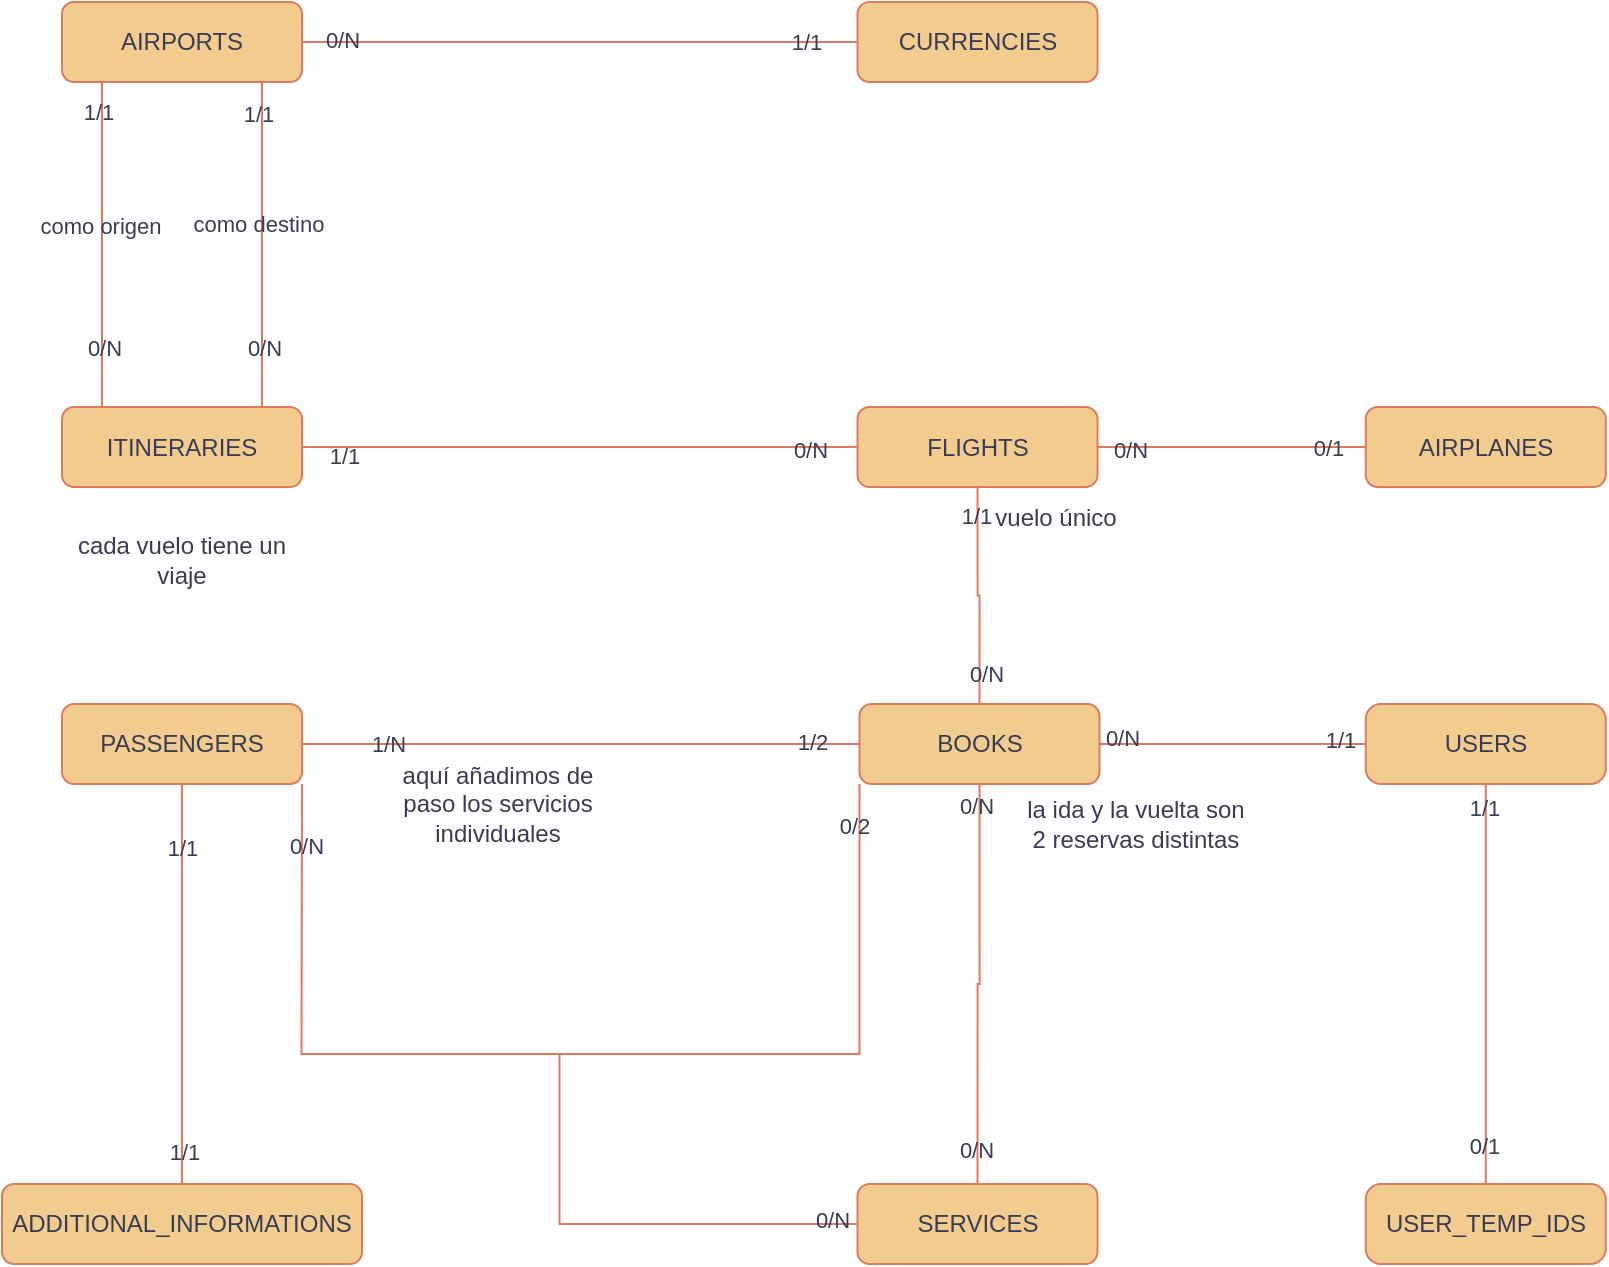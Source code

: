 <mxfile version="22.0.8" type="device">
  <diagram id="C5RBs43oDa-KdzZeNtuy" name="Page-1">
    <mxGraphModel dx="1941" dy="578" grid="1" gridSize="10" guides="1" tooltips="1" connect="1" arrows="1" fold="1" page="1" pageScale="1" pageWidth="827" pageHeight="1169" math="0" shadow="0">
      <root>
        <mxCell id="WIyWlLk6GJQsqaUBKTNV-0" />
        <mxCell id="WIyWlLk6GJQsqaUBKTNV-1" parent="WIyWlLk6GJQsqaUBKTNV-0" />
        <mxCell id="WIyWlLk6GJQsqaUBKTNV-2" value="" style="rounded=0;html=1;jettySize=auto;orthogonalLoop=1;fontSize=11;endArrow=none;endFill=0;endSize=8;strokeWidth=1;shadow=0;labelBackgroundColor=none;edgeStyle=orthogonalEdgeStyle;entryX=0;entryY=0.5;entryDx=0;entryDy=0;exitX=1;exitY=0.5;exitDx=0;exitDy=0;fontColor=default;strokeColor=#E07A5F;" parent="WIyWlLk6GJQsqaUBKTNV-1" source="WIyWlLk6GJQsqaUBKTNV-3" target="WIyWlLk6GJQsqaUBKTNV-7" edge="1">
          <mxGeometry relative="1" as="geometry">
            <mxPoint x="-615.25" y="30.0" as="sourcePoint" />
            <mxPoint x="-466.25" y="29.5" as="targetPoint" />
          </mxGeometry>
        </mxCell>
        <mxCell id="2eCOgMGtBzsQvOvCT4ah-16" value="0/N" style="edgeLabel;html=1;align=center;verticalAlign=middle;resizable=0;points=[];labelBackgroundColor=none;fontColor=#393C56;" parent="WIyWlLk6GJQsqaUBKTNV-2" vertex="1" connectable="0">
          <mxGeometry x="-0.5" relative="1" as="geometry">
            <mxPoint x="-91" y="1" as="offset" />
          </mxGeometry>
        </mxCell>
        <mxCell id="2eCOgMGtBzsQvOvCT4ah-32" value="1/1" style="edgeLabel;html=1;align=center;verticalAlign=middle;resizable=0;points=[];labelBackgroundColor=none;fontColor=#393C56;" parent="WIyWlLk6GJQsqaUBKTNV-2" vertex="1" connectable="0">
          <mxGeometry x="0.811" relative="1" as="geometry">
            <mxPoint as="offset" />
          </mxGeometry>
        </mxCell>
        <mxCell id="2eCOgMGtBzsQvOvCT4ah-80" value="0/N" style="edgeLabel;html=1;align=center;verticalAlign=middle;resizable=0;points=[];labelBackgroundColor=none;fontColor=#393C56;" parent="WIyWlLk6GJQsqaUBKTNV-2" vertex="1" connectable="0">
          <mxGeometry x="-0.859" y="1" relative="1" as="geometry">
            <mxPoint as="offset" />
          </mxGeometry>
        </mxCell>
        <mxCell id="2eCOgMGtBzsQvOvCT4ah-33" style="edgeStyle=orthogonalEdgeStyle;rounded=0;orthogonalLoop=1;jettySize=auto;html=1;exitX=0.5;exitY=1;exitDx=0;exitDy=0;entryX=0.5;entryY=0;entryDx=0;entryDy=0;labelBackgroundColor=none;fontColor=default;endArrow=none;endFill=0;strokeColor=#E07A5F;" parent="WIyWlLk6GJQsqaUBKTNV-1" edge="1">
          <mxGeometry relative="1" as="geometry">
            <mxPoint x="-770" y="50" as="sourcePoint" />
            <mxPoint x="-770" y="212.5" as="targetPoint" />
          </mxGeometry>
        </mxCell>
        <mxCell id="2eCOgMGtBzsQvOvCT4ah-34" value="0/N" style="edgeLabel;html=1;align=center;verticalAlign=middle;resizable=0;points=[];labelBackgroundColor=none;fontColor=#393C56;" parent="2eCOgMGtBzsQvOvCT4ah-33" vertex="1" connectable="0">
          <mxGeometry x="0.637" y="1" relative="1" as="geometry">
            <mxPoint as="offset" />
          </mxGeometry>
        </mxCell>
        <mxCell id="2eCOgMGtBzsQvOvCT4ah-35" value="1/1" style="edgeLabel;html=1;align=center;verticalAlign=middle;resizable=0;points=[];labelBackgroundColor=none;fontColor=#393C56;" parent="2eCOgMGtBzsQvOvCT4ah-33" vertex="1" connectable="0">
          <mxGeometry x="-0.814" y="-2" relative="1" as="geometry">
            <mxPoint as="offset" />
          </mxGeometry>
        </mxCell>
        <mxCell id="2eCOgMGtBzsQvOvCT4ah-39" value="como origen" style="edgeLabel;html=1;align=center;verticalAlign=middle;resizable=0;points=[];labelBackgroundColor=none;fontColor=#393C56;" parent="2eCOgMGtBzsQvOvCT4ah-33" vertex="1" connectable="0">
          <mxGeometry x="-0.186" y="-1" relative="1" as="geometry">
            <mxPoint y="6" as="offset" />
          </mxGeometry>
        </mxCell>
        <mxCell id="WIyWlLk6GJQsqaUBKTNV-3" value="AIRPORTS" style="rounded=1;whiteSpace=wrap;html=1;fontSize=12;glass=0;strokeWidth=1;shadow=0;labelBackgroundColor=none;fillColor=#F2CC8F;strokeColor=#E07A5F;fontColor=#393C56;" parent="WIyWlLk6GJQsqaUBKTNV-1" vertex="1">
          <mxGeometry x="-790" y="10" width="120" height="40" as="geometry" />
        </mxCell>
        <mxCell id="WIyWlLk6GJQsqaUBKTNV-7" value="CURRENCIES" style="rounded=1;whiteSpace=wrap;html=1;fontSize=12;glass=0;strokeWidth=1;shadow=0;labelBackgroundColor=none;fillColor=#F2CC8F;strokeColor=#E07A5F;fontColor=#393C56;" parent="WIyWlLk6GJQsqaUBKTNV-1" vertex="1">
          <mxGeometry x="-392.25" y="10" width="120" height="40" as="geometry" />
        </mxCell>
        <mxCell id="2eCOgMGtBzsQvOvCT4ah-19" style="edgeStyle=orthogonalEdgeStyle;rounded=0;orthogonalLoop=1;jettySize=auto;html=1;exitX=1;exitY=0.5;exitDx=0;exitDy=0;entryX=0;entryY=0.5;entryDx=0;entryDy=0;labelBackgroundColor=none;fontColor=default;endArrow=none;endFill=0;strokeColor=#E07A5F;" parent="WIyWlLk6GJQsqaUBKTNV-1" source="WIyWlLk6GJQsqaUBKTNV-11" target="2eCOgMGtBzsQvOvCT4ah-4" edge="1">
          <mxGeometry relative="1" as="geometry" />
        </mxCell>
        <mxCell id="2eCOgMGtBzsQvOvCT4ah-20" value="0/1" style="edgeLabel;html=1;align=center;verticalAlign=middle;resizable=0;points=[];labelBackgroundColor=none;fontColor=#393C56;" parent="2eCOgMGtBzsQvOvCT4ah-19" vertex="1" connectable="0">
          <mxGeometry x="0.883" relative="1" as="geometry">
            <mxPoint x="-12" as="offset" />
          </mxGeometry>
        </mxCell>
        <mxCell id="2eCOgMGtBzsQvOvCT4ah-22" value="0/N" style="edgeLabel;html=1;align=center;verticalAlign=middle;resizable=0;points=[];labelBackgroundColor=none;fontColor=#393C56;" parent="2eCOgMGtBzsQvOvCT4ah-19" vertex="1" connectable="0">
          <mxGeometry x="-0.918" y="-1" relative="1" as="geometry">
            <mxPoint x="10" as="offset" />
          </mxGeometry>
        </mxCell>
        <mxCell id="WIyWlLk6GJQsqaUBKTNV-11" value="FLIGHTS" style="rounded=1;whiteSpace=wrap;html=1;fontSize=12;glass=0;strokeWidth=1;shadow=0;labelBackgroundColor=none;fillColor=#F2CC8F;strokeColor=#E07A5F;fontColor=#393C56;" parent="WIyWlLk6GJQsqaUBKTNV-1" vertex="1">
          <mxGeometry x="-392.25" y="212.5" width="120" height="40" as="geometry" />
        </mxCell>
        <mxCell id="2eCOgMGtBzsQvOvCT4ah-41" style="edgeStyle=orthogonalEdgeStyle;rounded=0;orthogonalLoop=1;jettySize=auto;html=1;exitX=1;exitY=0.5;exitDx=0;exitDy=0;entryX=0;entryY=0.5;entryDx=0;entryDy=0;labelBackgroundColor=none;fontColor=default;endArrow=none;endFill=0;strokeColor=#E07A5F;" parent="WIyWlLk6GJQsqaUBKTNV-1" source="WIyWlLk6GJQsqaUBKTNV-12" target="WIyWlLk6GJQsqaUBKTNV-11" edge="1">
          <mxGeometry relative="1" as="geometry" />
        </mxCell>
        <mxCell id="2eCOgMGtBzsQvOvCT4ah-42" value="1/1" style="edgeLabel;html=1;align=center;verticalAlign=middle;resizable=0;points=[];labelBackgroundColor=none;fontColor=#393C56;" parent="2eCOgMGtBzsQvOvCT4ah-41" vertex="1" connectable="0">
          <mxGeometry x="-0.851" y="-4" relative="1" as="geometry">
            <mxPoint as="offset" />
          </mxGeometry>
        </mxCell>
        <mxCell id="2eCOgMGtBzsQvOvCT4ah-43" value="0/N" style="edgeLabel;html=1;align=center;verticalAlign=middle;resizable=0;points=[];labelBackgroundColor=none;fontColor=#393C56;" parent="2eCOgMGtBzsQvOvCT4ah-41" vertex="1" connectable="0">
          <mxGeometry x="0.826" y="-1" relative="1" as="geometry">
            <mxPoint as="offset" />
          </mxGeometry>
        </mxCell>
        <mxCell id="WIyWlLk6GJQsqaUBKTNV-12" value="ITINERARIES" style="rounded=1;whiteSpace=wrap;html=1;fontSize=12;glass=0;strokeWidth=1;shadow=0;labelBackgroundColor=none;fillColor=#F2CC8F;strokeColor=#E07A5F;fontColor=#393C56;" parent="WIyWlLk6GJQsqaUBKTNV-1" vertex="1">
          <mxGeometry x="-790" y="212.5" width="120" height="40" as="geometry" />
        </mxCell>
        <mxCell id="2eCOgMGtBzsQvOvCT4ah-4" value="AIRPLANES" style="rounded=1;whiteSpace=wrap;html=1;fontSize=12;glass=0;strokeWidth=1;shadow=0;labelBackgroundColor=none;fillColor=#F2CC8F;strokeColor=#E07A5F;fontColor=#393C56;" parent="WIyWlLk6GJQsqaUBKTNV-1" vertex="1">
          <mxGeometry x="-138.12" y="212.5" width="120" height="40" as="geometry" />
        </mxCell>
        <mxCell id="2eCOgMGtBzsQvOvCT4ah-5" value="SERVICES" style="rounded=1;whiteSpace=wrap;html=1;fontSize=12;glass=0;strokeWidth=1;shadow=0;labelBackgroundColor=none;fillColor=#F2CC8F;strokeColor=#E07A5F;fontColor=#393C56;" parent="WIyWlLk6GJQsqaUBKTNV-1" vertex="1">
          <mxGeometry x="-392.25" y="601" width="120" height="40" as="geometry" />
        </mxCell>
        <mxCell id="2eCOgMGtBzsQvOvCT4ah-28" style="rounded=0;orthogonalLoop=1;jettySize=auto;html=1;exitX=1;exitY=0.5;exitDx=0;exitDy=0;entryX=0;entryY=0.5;entryDx=0;entryDy=0;labelBackgroundColor=none;fontColor=default;endArrow=none;endFill=0;strokeColor=#E07A5F;" parent="WIyWlLk6GJQsqaUBKTNV-1" source="2eCOgMGtBzsQvOvCT4ah-6" target="2eCOgMGtBzsQvOvCT4ah-7" edge="1">
          <mxGeometry relative="1" as="geometry" />
        </mxCell>
        <mxCell id="2eCOgMGtBzsQvOvCT4ah-30" value="1/1" style="edgeLabel;html=1;align=center;verticalAlign=middle;resizable=0;points=[];labelBackgroundColor=none;fontColor=#393C56;" parent="2eCOgMGtBzsQvOvCT4ah-28" vertex="1" connectable="0">
          <mxGeometry x="0.802" y="2" relative="1" as="geometry">
            <mxPoint as="offset" />
          </mxGeometry>
        </mxCell>
        <mxCell id="2eCOgMGtBzsQvOvCT4ah-31" value="0/N" style="edgeLabel;html=1;align=center;verticalAlign=middle;resizable=0;points=[];labelBackgroundColor=none;fontColor=#393C56;" parent="2eCOgMGtBzsQvOvCT4ah-28" vertex="1" connectable="0">
          <mxGeometry x="-0.805" y="3" relative="1" as="geometry">
            <mxPoint x="-2" as="offset" />
          </mxGeometry>
        </mxCell>
        <mxCell id="2eCOgMGtBzsQvOvCT4ah-44" style="edgeStyle=orthogonalEdgeStyle;rounded=0;orthogonalLoop=1;jettySize=auto;html=1;exitX=0.5;exitY=0;exitDx=0;exitDy=0;entryX=0.5;entryY=1;entryDx=0;entryDy=0;labelBackgroundColor=none;fontColor=default;endArrow=none;endFill=0;strokeColor=#E07A5F;" parent="WIyWlLk6GJQsqaUBKTNV-1" source="2eCOgMGtBzsQvOvCT4ah-6" target="WIyWlLk6GJQsqaUBKTNV-11" edge="1">
          <mxGeometry relative="1" as="geometry">
            <mxPoint x="-351.25" y="286" as="targetPoint" />
          </mxGeometry>
        </mxCell>
        <mxCell id="2eCOgMGtBzsQvOvCT4ah-45" value="1/1" style="edgeLabel;html=1;align=center;verticalAlign=middle;resizable=0;points=[];labelBackgroundColor=none;fontColor=#393C56;" parent="2eCOgMGtBzsQvOvCT4ah-44" vertex="1" connectable="0">
          <mxGeometry x="0.892" y="1" relative="1" as="geometry">
            <mxPoint y="8" as="offset" />
          </mxGeometry>
        </mxCell>
        <mxCell id="2eCOgMGtBzsQvOvCT4ah-48" value="0/N" style="edgeLabel;html=1;align=center;verticalAlign=middle;resizable=0;points=[];labelBackgroundColor=none;fontColor=#393C56;" parent="2eCOgMGtBzsQvOvCT4ah-44" vertex="1" connectable="0">
          <mxGeometry x="-0.929" y="-3" relative="1" as="geometry">
            <mxPoint y="-11" as="offset" />
          </mxGeometry>
        </mxCell>
        <mxCell id="2eCOgMGtBzsQvOvCT4ah-59" style="edgeStyle=orthogonalEdgeStyle;rounded=0;orthogonalLoop=1;jettySize=auto;html=1;exitX=0.5;exitY=1;exitDx=0;exitDy=0;entryX=0.5;entryY=0;entryDx=0;entryDy=0;labelBackgroundColor=none;fontColor=default;endArrow=none;endFill=0;strokeColor=#E07A5F;" parent="WIyWlLk6GJQsqaUBKTNV-1" source="2eCOgMGtBzsQvOvCT4ah-6" target="2eCOgMGtBzsQvOvCT4ah-5" edge="1">
          <mxGeometry relative="1" as="geometry" />
        </mxCell>
        <mxCell id="2eCOgMGtBzsQvOvCT4ah-60" value="0/N" style="edgeLabel;html=1;align=center;verticalAlign=middle;resizable=0;points=[];labelBackgroundColor=none;fontColor=#393C56;" parent="2eCOgMGtBzsQvOvCT4ah-59" vertex="1" connectable="0">
          <mxGeometry x="0.836" y="-1" relative="1" as="geometry">
            <mxPoint y="-1" as="offset" />
          </mxGeometry>
        </mxCell>
        <mxCell id="2eCOgMGtBzsQvOvCT4ah-61" value="0/N" style="edgeLabel;html=1;align=center;verticalAlign=middle;resizable=0;points=[];labelBackgroundColor=none;fontColor=#393C56;" parent="2eCOgMGtBzsQvOvCT4ah-59" vertex="1" connectable="0">
          <mxGeometry x="-0.879" y="-2" relative="1" as="geometry">
            <mxPoint y="-1" as="offset" />
          </mxGeometry>
        </mxCell>
        <mxCell id="2eCOgMGtBzsQvOvCT4ah-6" value="BOOKS" style="rounded=1;whiteSpace=wrap;html=1;fontSize=12;glass=0;strokeWidth=1;shadow=0;labelBackgroundColor=none;fillColor=#F2CC8F;strokeColor=#E07A5F;fontColor=#393C56;" parent="WIyWlLk6GJQsqaUBKTNV-1" vertex="1">
          <mxGeometry x="-391.25" y="361" width="120" height="40" as="geometry" />
        </mxCell>
        <mxCell id="OlYe6v1druSpTASiOuSP-1" style="edgeStyle=orthogonalEdgeStyle;rounded=0;orthogonalLoop=1;jettySize=auto;html=1;exitX=0.5;exitY=1;exitDx=0;exitDy=0;entryX=0.5;entryY=0;entryDx=0;entryDy=0;endArrow=none;endFill=0;labelBackgroundColor=none;fontColor=default;strokeColor=#E07A5F;" edge="1" parent="WIyWlLk6GJQsqaUBKTNV-1" source="2eCOgMGtBzsQvOvCT4ah-7" target="OlYe6v1druSpTASiOuSP-0">
          <mxGeometry relative="1" as="geometry" />
        </mxCell>
        <mxCell id="OlYe6v1druSpTASiOuSP-2" value="1/1" style="edgeLabel;html=1;align=center;verticalAlign=middle;resizable=0;points=[];labelBackgroundColor=none;fontColor=#393C56;" vertex="1" connectable="0" parent="OlYe6v1druSpTASiOuSP-1">
          <mxGeometry x="-0.88" y="-1" relative="1" as="geometry">
            <mxPoint as="offset" />
          </mxGeometry>
        </mxCell>
        <mxCell id="OlYe6v1druSpTASiOuSP-3" value="0/1" style="edgeLabel;html=1;align=center;verticalAlign=middle;resizable=0;points=[];labelBackgroundColor=none;fontColor=#393C56;" vertex="1" connectable="0" parent="OlYe6v1druSpTASiOuSP-1">
          <mxGeometry x="0.81" y="-1" relative="1" as="geometry">
            <mxPoint as="offset" />
          </mxGeometry>
        </mxCell>
        <mxCell id="2eCOgMGtBzsQvOvCT4ah-7" value="USERS" style="rounded=1;whiteSpace=wrap;html=1;fontSize=12;glass=0;strokeWidth=1;shadow=0;arcSize=19;labelBackgroundColor=none;fillColor=#F2CC8F;strokeColor=#E07A5F;fontColor=#393C56;" parent="WIyWlLk6GJQsqaUBKTNV-1" vertex="1">
          <mxGeometry x="-138.12" y="361" width="120" height="40" as="geometry" />
        </mxCell>
        <mxCell id="2eCOgMGtBzsQvOvCT4ah-23" style="edgeStyle=orthogonalEdgeStyle;rounded=0;orthogonalLoop=1;jettySize=auto;html=1;exitX=0.5;exitY=1;exitDx=0;exitDy=0;entryX=0.5;entryY=0;entryDx=0;entryDy=0;labelBackgroundColor=none;fontColor=default;endArrow=none;endFill=0;strokeColor=#E07A5F;" parent="WIyWlLk6GJQsqaUBKTNV-1" source="2eCOgMGtBzsQvOvCT4ah-8" target="2eCOgMGtBzsQvOvCT4ah-9" edge="1">
          <mxGeometry relative="1" as="geometry" />
        </mxCell>
        <mxCell id="2eCOgMGtBzsQvOvCT4ah-24" value="1/1" style="edgeLabel;html=1;align=center;verticalAlign=middle;resizable=0;points=[];labelBackgroundColor=none;fontColor=#393C56;" parent="2eCOgMGtBzsQvOvCT4ah-23" vertex="1" connectable="0">
          <mxGeometry x="-0.684" relative="1" as="geometry">
            <mxPoint as="offset" />
          </mxGeometry>
        </mxCell>
        <mxCell id="2eCOgMGtBzsQvOvCT4ah-25" value="1/1" style="edgeLabel;html=1;align=center;verticalAlign=middle;resizable=0;points=[];labelBackgroundColor=none;fontColor=#393C56;" parent="2eCOgMGtBzsQvOvCT4ah-23" vertex="1" connectable="0">
          <mxGeometry x="0.842" y="1" relative="1" as="geometry">
            <mxPoint as="offset" />
          </mxGeometry>
        </mxCell>
        <mxCell id="2eCOgMGtBzsQvOvCT4ah-52" style="edgeStyle=orthogonalEdgeStyle;rounded=0;orthogonalLoop=1;jettySize=auto;html=1;exitX=1;exitY=0.5;exitDx=0;exitDy=0;entryX=0;entryY=0.5;entryDx=0;entryDy=0;labelBackgroundColor=none;fontColor=default;endArrow=none;endFill=0;strokeColor=#E07A5F;" parent="WIyWlLk6GJQsqaUBKTNV-1" source="2eCOgMGtBzsQvOvCT4ah-8" target="2eCOgMGtBzsQvOvCT4ah-6" edge="1">
          <mxGeometry relative="1" as="geometry">
            <mxPoint x="-481.25" y="381" as="targetPoint" />
          </mxGeometry>
        </mxCell>
        <mxCell id="2eCOgMGtBzsQvOvCT4ah-63" value="1/N" style="edgeLabel;html=1;align=center;verticalAlign=middle;resizable=0;points=[];labelBackgroundColor=none;fontColor=#393C56;" parent="2eCOgMGtBzsQvOvCT4ah-52" vertex="1" connectable="0">
          <mxGeometry x="-0.691" relative="1" as="geometry">
            <mxPoint as="offset" />
          </mxGeometry>
        </mxCell>
        <mxCell id="2eCOgMGtBzsQvOvCT4ah-78" value="1/2" style="edgeLabel;html=1;align=center;verticalAlign=middle;resizable=0;points=[];labelBackgroundColor=none;fontColor=#393C56;" parent="2eCOgMGtBzsQvOvCT4ah-52" vertex="1" connectable="0">
          <mxGeometry x="0.831" y="1" relative="1" as="geometry">
            <mxPoint as="offset" />
          </mxGeometry>
        </mxCell>
        <mxCell id="2eCOgMGtBzsQvOvCT4ah-8" value="PASSENGERS" style="rounded=1;whiteSpace=wrap;html=1;fontSize=12;glass=0;strokeWidth=1;shadow=0;labelBackgroundColor=none;fillColor=#F2CC8F;strokeColor=#E07A5F;fontColor=#393C56;" parent="WIyWlLk6GJQsqaUBKTNV-1" vertex="1">
          <mxGeometry x="-790" y="361" width="120" height="40" as="geometry" />
        </mxCell>
        <mxCell id="2eCOgMGtBzsQvOvCT4ah-9" value="ADDITIONAL_INFORMATIONS" style="rounded=1;whiteSpace=wrap;html=1;fontSize=12;glass=0;strokeWidth=1;shadow=0;labelBackgroundColor=none;fillColor=#F2CC8F;strokeColor=#E07A5F;fontColor=#393C56;" parent="WIyWlLk6GJQsqaUBKTNV-1" vertex="1">
          <mxGeometry x="-820" y="601" width="180" height="40" as="geometry" />
        </mxCell>
        <mxCell id="2eCOgMGtBzsQvOvCT4ah-17" value="vuelo único" style="text;html=1;strokeColor=none;fillColor=none;align=center;verticalAlign=middle;whiteSpace=wrap;rounded=0;labelBackgroundColor=none;fontColor=#393C56;" parent="WIyWlLk6GJQsqaUBKTNV-1" vertex="1">
          <mxGeometry x="-351.25" y="252.5" width="116" height="30" as="geometry" />
        </mxCell>
        <mxCell id="2eCOgMGtBzsQvOvCT4ah-27" value="cada vuelo tiene un viaje" style="text;html=1;strokeColor=none;fillColor=none;align=center;verticalAlign=middle;whiteSpace=wrap;rounded=0;labelBackgroundColor=none;fontColor=#393C56;" parent="WIyWlLk6GJQsqaUBKTNV-1" vertex="1">
          <mxGeometry x="-790" y="268.5" width="120" height="40" as="geometry" />
        </mxCell>
        <mxCell id="2eCOgMGtBzsQvOvCT4ah-36" style="edgeStyle=orthogonalEdgeStyle;rounded=0;orthogonalLoop=1;jettySize=auto;html=1;exitX=0.5;exitY=1;exitDx=0;exitDy=0;entryX=0.5;entryY=0;entryDx=0;entryDy=0;labelBackgroundColor=none;fontColor=default;endArrow=none;endFill=0;strokeColor=#E07A5F;" parent="WIyWlLk6GJQsqaUBKTNV-1" edge="1">
          <mxGeometry relative="1" as="geometry">
            <mxPoint x="-690" y="50.5" as="sourcePoint" />
            <mxPoint x="-690" y="212.5" as="targetPoint" />
          </mxGeometry>
        </mxCell>
        <mxCell id="2eCOgMGtBzsQvOvCT4ah-37" value="0/N" style="edgeLabel;html=1;align=center;verticalAlign=middle;resizable=0;points=[];labelBackgroundColor=none;fontColor=#393C56;" parent="2eCOgMGtBzsQvOvCT4ah-36" vertex="1" connectable="0">
          <mxGeometry x="0.637" y="1" relative="1" as="geometry">
            <mxPoint as="offset" />
          </mxGeometry>
        </mxCell>
        <mxCell id="2eCOgMGtBzsQvOvCT4ah-38" value="1/1" style="edgeLabel;html=1;align=center;verticalAlign=middle;resizable=0;points=[];labelBackgroundColor=none;fontColor=#393C56;" parent="2eCOgMGtBzsQvOvCT4ah-36" vertex="1" connectable="0">
          <mxGeometry x="-0.814" y="-2" relative="1" as="geometry">
            <mxPoint as="offset" />
          </mxGeometry>
        </mxCell>
        <mxCell id="2eCOgMGtBzsQvOvCT4ah-40" value="como destino" style="edgeLabel;html=1;align=center;verticalAlign=middle;resizable=0;points=[];labelBackgroundColor=none;fontColor=#393C56;" parent="2eCOgMGtBzsQvOvCT4ah-36" vertex="1" connectable="0">
          <mxGeometry x="-0.133" y="-2" relative="1" as="geometry">
            <mxPoint as="offset" />
          </mxGeometry>
        </mxCell>
        <mxCell id="2eCOgMGtBzsQvOvCT4ah-47" value="la ida y la vuelta son 2 reservas distintas" style="text;html=1;strokeColor=none;fillColor=none;align=center;verticalAlign=middle;whiteSpace=wrap;rounded=0;labelBackgroundColor=none;fontColor=#393C56;" parent="WIyWlLk6GJQsqaUBKTNV-1" vertex="1">
          <mxGeometry x="-311.25" y="406" width="116" height="30" as="geometry" />
        </mxCell>
        <mxCell id="2eCOgMGtBzsQvOvCT4ah-54" value="aquí añadimos de paso los servicios individuales" style="text;html=1;strokeColor=none;fillColor=none;align=center;verticalAlign=middle;whiteSpace=wrap;rounded=0;labelBackgroundColor=none;fontColor=#393C56;" parent="WIyWlLk6GJQsqaUBKTNV-1" vertex="1">
          <mxGeometry x="-631.25" y="391" width="118" height="40" as="geometry" />
        </mxCell>
        <mxCell id="2eCOgMGtBzsQvOvCT4ah-73" value="" style="endArrow=none;html=1;rounded=0;entryX=1;entryY=1;entryDx=0;entryDy=0;exitX=0;exitY=1;exitDx=0;exitDy=0;labelBackgroundColor=none;fontColor=default;strokeColor=#E07A5F;" parent="WIyWlLk6GJQsqaUBKTNV-1" source="2eCOgMGtBzsQvOvCT4ah-6" target="2eCOgMGtBzsQvOvCT4ah-8" edge="1">
          <mxGeometry width="50" height="50" relative="1" as="geometry">
            <mxPoint x="-441.25" y="421" as="sourcePoint" />
            <mxPoint x="-151.25" y="511" as="targetPoint" />
            <Array as="points">
              <mxPoint x="-391.25" y="536" />
              <mxPoint x="-670.25" y="536" />
            </Array>
          </mxGeometry>
        </mxCell>
        <mxCell id="2eCOgMGtBzsQvOvCT4ah-74" value="0/N" style="edgeLabel;html=1;align=center;verticalAlign=middle;resizable=0;points=[];labelBackgroundColor=none;fontColor=#393C56;" parent="2eCOgMGtBzsQvOvCT4ah-73" vertex="1" connectable="0">
          <mxGeometry x="0.888" y="-2" relative="1" as="geometry">
            <mxPoint as="offset" />
          </mxGeometry>
        </mxCell>
        <mxCell id="2eCOgMGtBzsQvOvCT4ah-75" value="0/2" style="edgeLabel;html=1;align=center;verticalAlign=middle;resizable=0;points=[];labelBackgroundColor=none;fontColor=#393C56;" parent="2eCOgMGtBzsQvOvCT4ah-73" vertex="1" connectable="0">
          <mxGeometry x="-0.924" y="-3" relative="1" as="geometry">
            <mxPoint as="offset" />
          </mxGeometry>
        </mxCell>
        <mxCell id="2eCOgMGtBzsQvOvCT4ah-76" value="" style="endArrow=none;html=1;rounded=0;exitX=0;exitY=0.5;exitDx=0;exitDy=0;labelBackgroundColor=none;fontColor=default;strokeColor=#E07A5F;" parent="WIyWlLk6GJQsqaUBKTNV-1" source="2eCOgMGtBzsQvOvCT4ah-5" edge="1">
          <mxGeometry width="50" height="50" relative="1" as="geometry">
            <mxPoint x="-201.25" y="561" as="sourcePoint" />
            <mxPoint x="-541.25" y="536" as="targetPoint" />
            <Array as="points">
              <mxPoint x="-541.25" y="621" />
            </Array>
          </mxGeometry>
        </mxCell>
        <mxCell id="2eCOgMGtBzsQvOvCT4ah-77" value="0/N" style="edgeLabel;html=1;align=center;verticalAlign=middle;resizable=0;points=[];labelBackgroundColor=none;fontColor=#393C56;" parent="2eCOgMGtBzsQvOvCT4ah-76" vertex="1" connectable="0">
          <mxGeometry x="-0.888" y="-2" relative="1" as="geometry">
            <mxPoint as="offset" />
          </mxGeometry>
        </mxCell>
        <mxCell id="OlYe6v1druSpTASiOuSP-0" value="USER_TEMP_IDS" style="rounded=1;whiteSpace=wrap;html=1;fontSize=12;glass=0;strokeWidth=1;shadow=0;arcSize=19;labelBackgroundColor=none;fillColor=#F2CC8F;strokeColor=#E07A5F;fontColor=#393C56;" vertex="1" parent="WIyWlLk6GJQsqaUBKTNV-1">
          <mxGeometry x="-138.12" y="601" width="120" height="40" as="geometry" />
        </mxCell>
      </root>
    </mxGraphModel>
  </diagram>
</mxfile>
